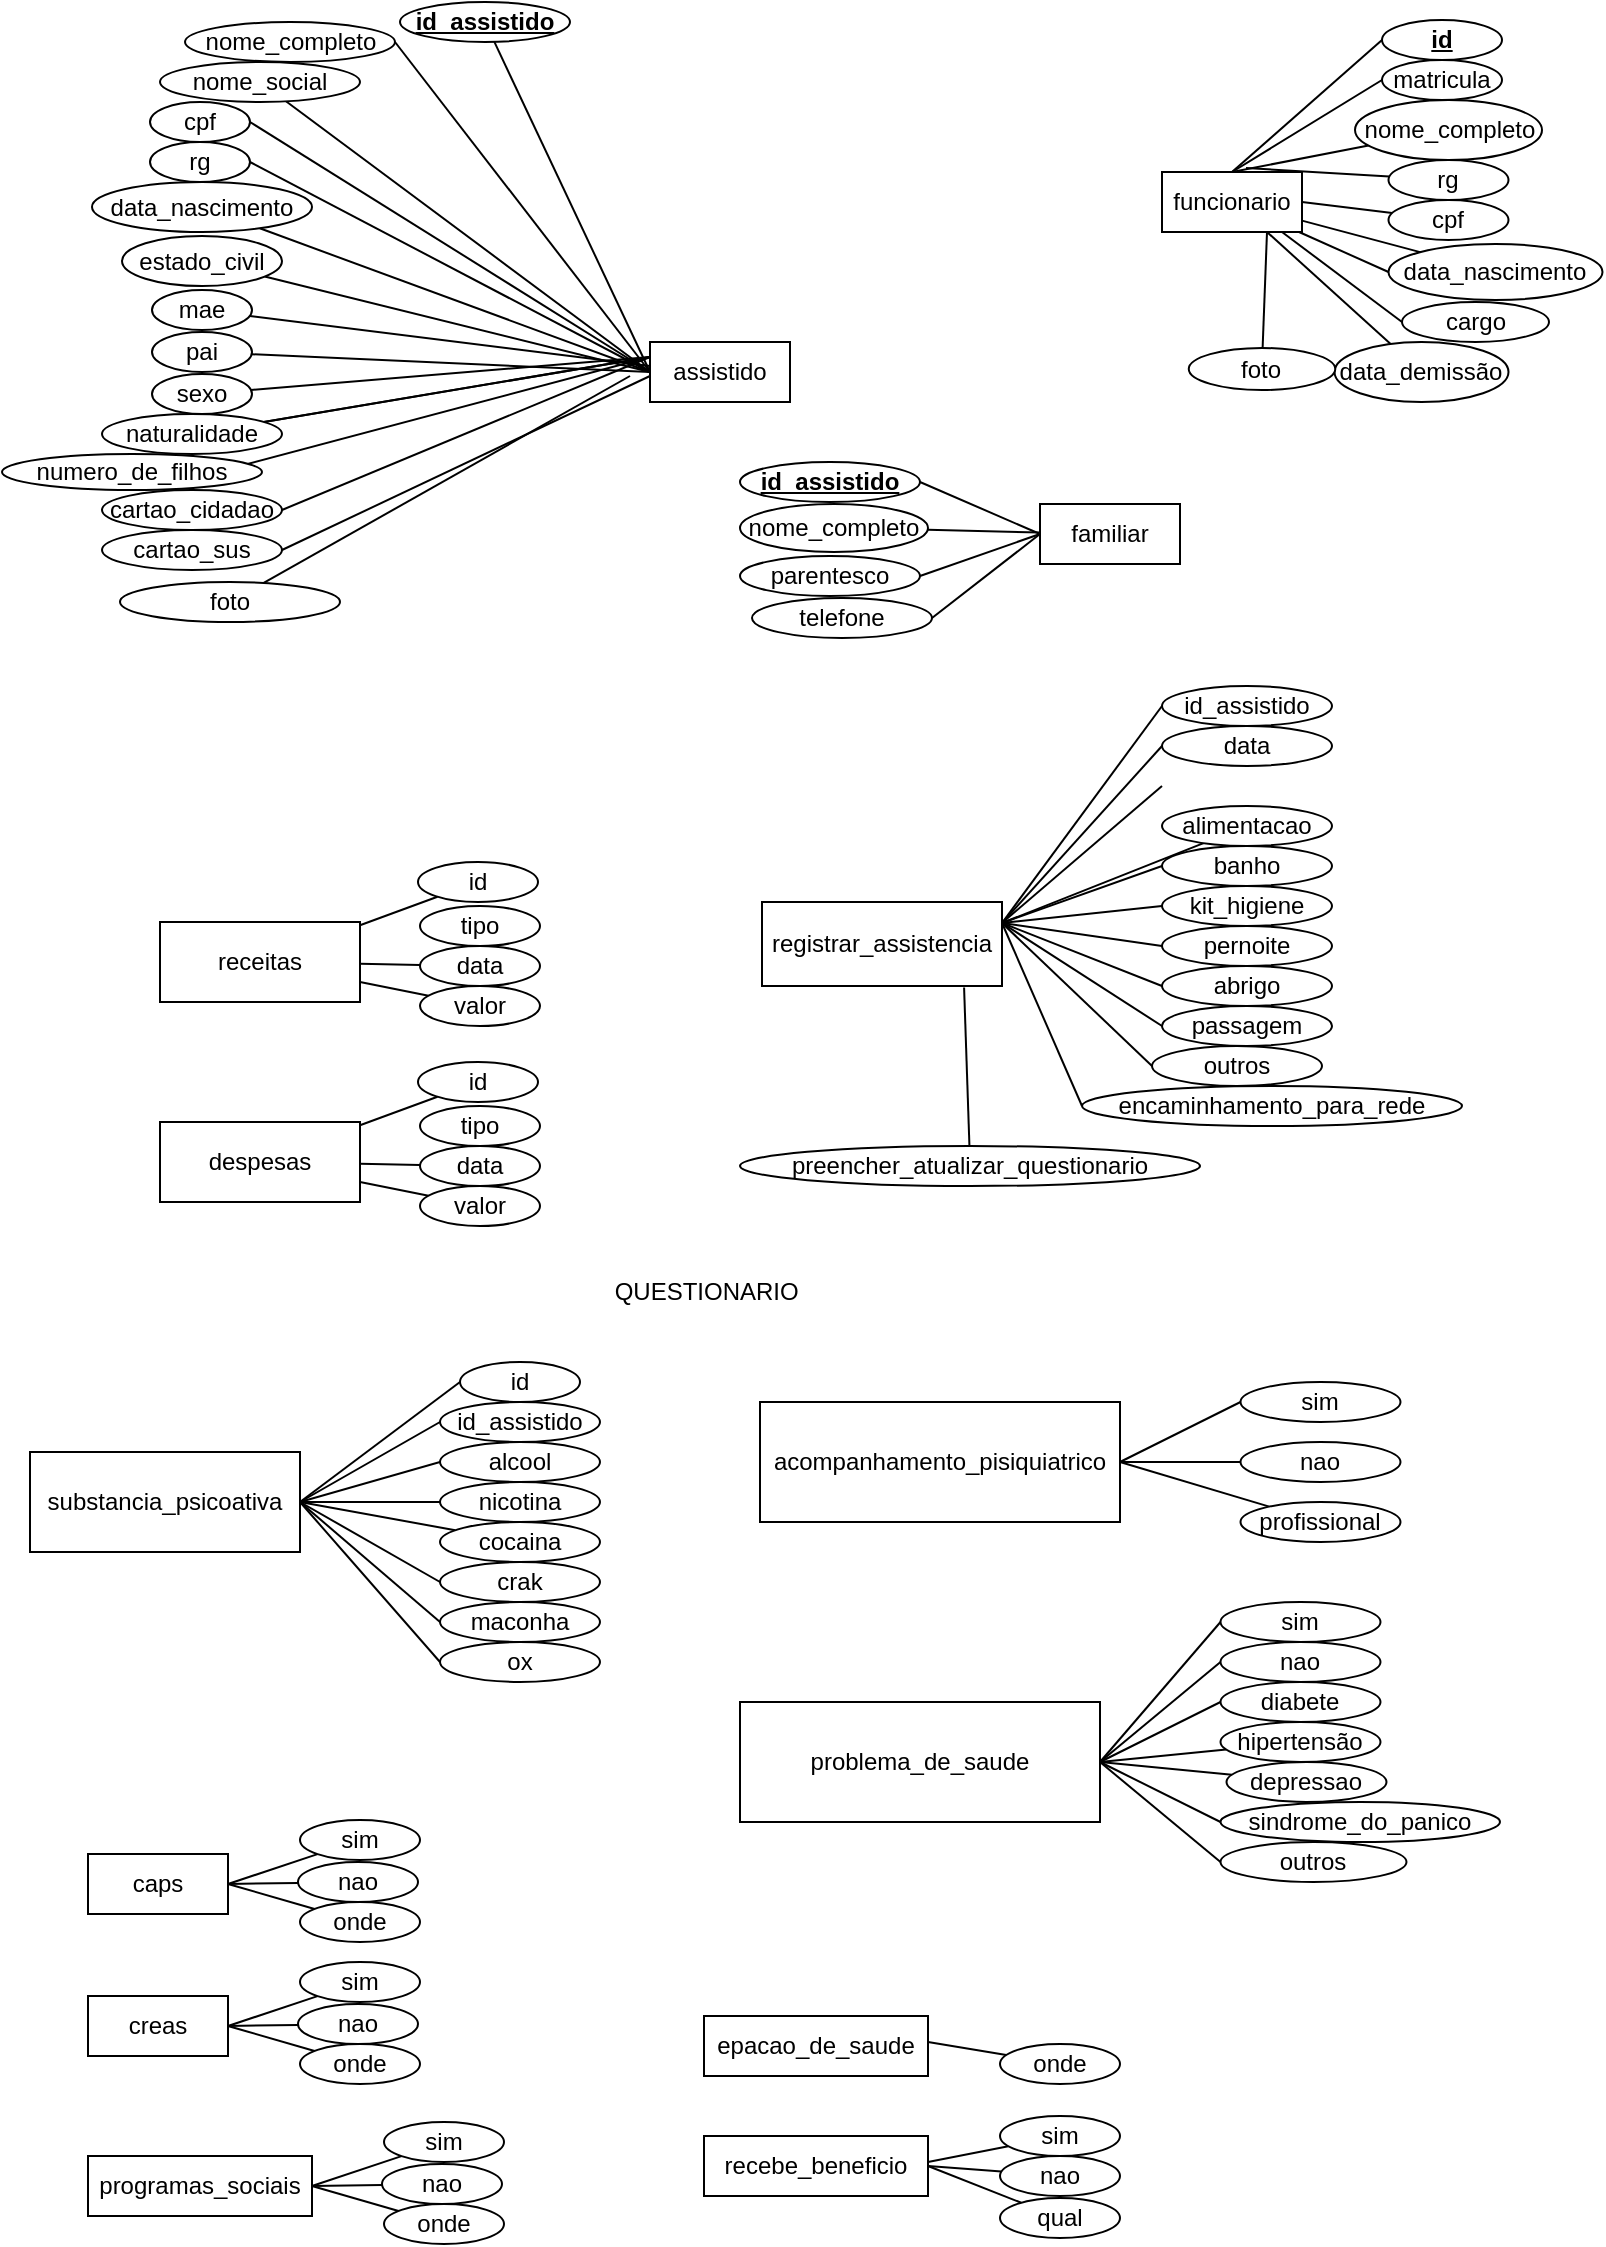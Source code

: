 <mxfile version="15.7.4" type="device"><diagram id="PzMjomWtDaJzQ-ar5rU7" name="Page-1"><mxGraphModel dx="2249" dy="3100" grid="1" gridSize="10" guides="1" tooltips="1" connect="1" arrows="1" fold="1" page="1" pageScale="1" pageWidth="827" pageHeight="1169" math="0" shadow="0"><root><mxCell id="0"/><mxCell id="1" parent="0"/><mxCell id="84hM8hgllhhHHn-Un_X9-1" value="assistido" style="rounded=0;whiteSpace=wrap;html=1;" vertex="1" parent="1"><mxGeometry x="315" y="-2160" width="70" height="30" as="geometry"/></mxCell><mxCell id="84hM8hgllhhHHn-Un_X9-26" style="rounded=0;orthogonalLoop=1;jettySize=auto;html=1;endArrow=none;endFill=0;entryX=0;entryY=0.5;entryDx=0;entryDy=0;" edge="1" parent="1" source="84hM8hgllhhHHn-Un_X9-2" target="84hM8hgllhhHHn-Un_X9-1"><mxGeometry relative="1" as="geometry"/></mxCell><mxCell id="84hM8hgllhhHHn-Un_X9-2" value="id_assistido" style="ellipse;whiteSpace=wrap;html=1;fontStyle=5" vertex="1" parent="1"><mxGeometry x="190" y="-2330" width="85" height="20" as="geometry"/></mxCell><mxCell id="84hM8hgllhhHHn-Un_X9-28" style="edgeStyle=none;rounded=0;orthogonalLoop=1;jettySize=auto;html=1;entryX=0;entryY=0.5;entryDx=0;entryDy=0;endArrow=none;endFill=0;exitX=1;exitY=0.5;exitDx=0;exitDy=0;" edge="1" parent="1" source="84hM8hgllhhHHn-Un_X9-3" target="84hM8hgllhhHHn-Un_X9-1"><mxGeometry relative="1" as="geometry"/></mxCell><mxCell id="84hM8hgllhhHHn-Un_X9-3" value="nome_completo" style="ellipse;whiteSpace=wrap;html=1;" vertex="1" parent="1"><mxGeometry x="82.5" y="-2320" width="105" height="20" as="geometry"/></mxCell><mxCell id="84hM8hgllhhHHn-Un_X9-27" style="edgeStyle=none;rounded=0;orthogonalLoop=1;jettySize=auto;html=1;entryX=0;entryY=0.5;entryDx=0;entryDy=0;endArrow=none;endFill=0;exitX=1;exitY=0.5;exitDx=0;exitDy=0;" edge="1" parent="1" source="84hM8hgllhhHHn-Un_X9-4" target="84hM8hgllhhHHn-Un_X9-1"><mxGeometry relative="1" as="geometry"/></mxCell><mxCell id="84hM8hgllhhHHn-Un_X9-4" value="rg" style="ellipse;whiteSpace=wrap;html=1;" vertex="1" parent="1"><mxGeometry x="65" y="-2260" width="50" height="20" as="geometry"/></mxCell><mxCell id="84hM8hgllhhHHn-Un_X9-34" style="edgeStyle=none;rounded=0;orthogonalLoop=1;jettySize=auto;html=1;entryX=0;entryY=0.25;entryDx=0;entryDy=0;endArrow=none;endFill=0;" edge="1" parent="1" source="84hM8hgllhhHHn-Un_X9-5" target="84hM8hgllhhHHn-Un_X9-1"><mxGeometry relative="1" as="geometry"/></mxCell><mxCell id="84hM8hgllhhHHn-Un_X9-5" value="sexo" style="ellipse;whiteSpace=wrap;html=1;" vertex="1" parent="1"><mxGeometry x="66" y="-2144" width="50" height="20" as="geometry"/></mxCell><mxCell id="84hM8hgllhhHHn-Un_X9-29" style="edgeStyle=none;rounded=0;orthogonalLoop=1;jettySize=auto;html=1;entryX=0;entryY=0.5;entryDx=0;entryDy=0;endArrow=none;endFill=0;" edge="1" parent="1" source="84hM8hgllhhHHn-Un_X9-6" target="84hM8hgllhhHHn-Un_X9-1"><mxGeometry relative="1" as="geometry"/></mxCell><mxCell id="84hM8hgllhhHHn-Un_X9-6" value="nome_social" style="ellipse;whiteSpace=wrap;html=1;" vertex="1" parent="1"><mxGeometry x="70" y="-2300" width="100" height="20" as="geometry"/></mxCell><mxCell id="84hM8hgllhhHHn-Un_X9-30" style="edgeStyle=none;rounded=0;orthogonalLoop=1;jettySize=auto;html=1;entryX=0;entryY=0.5;entryDx=0;entryDy=0;endArrow=none;endFill=0;" edge="1" parent="1" source="84hM8hgllhhHHn-Un_X9-7" target="84hM8hgllhhHHn-Un_X9-1"><mxGeometry relative="1" as="geometry"/></mxCell><mxCell id="84hM8hgllhhHHn-Un_X9-7" value="data_nascimento" style="ellipse;whiteSpace=wrap;html=1;" vertex="1" parent="1"><mxGeometry x="36" y="-2240" width="110" height="25" as="geometry"/></mxCell><mxCell id="84hM8hgllhhHHn-Un_X9-32" style="edgeStyle=none;rounded=0;orthogonalLoop=1;jettySize=auto;html=1;endArrow=none;endFill=0;" edge="1" parent="1" source="84hM8hgllhhHHn-Un_X9-8"><mxGeometry relative="1" as="geometry"><mxPoint x="315" y="-2148" as="targetPoint"/></mxGeometry></mxCell><mxCell id="84hM8hgllhhHHn-Un_X9-8" value="mae" style="ellipse;whiteSpace=wrap;html=1;" vertex="1" parent="1"><mxGeometry x="66" y="-2186" width="50" height="20" as="geometry"/></mxCell><mxCell id="84hM8hgllhhHHn-Un_X9-33" style="edgeStyle=none;rounded=0;orthogonalLoop=1;jettySize=auto;html=1;endArrow=none;endFill=0;entryX=0;entryY=0.5;entryDx=0;entryDy=0;" edge="1" parent="1" source="84hM8hgllhhHHn-Un_X9-9" target="84hM8hgllhhHHn-Un_X9-1"><mxGeometry relative="1" as="geometry"><mxPoint x="305" y="-2143" as="targetPoint"/></mxGeometry></mxCell><mxCell id="84hM8hgllhhHHn-Un_X9-9" value="pai" style="ellipse;whiteSpace=wrap;html=1;" vertex="1" parent="1"><mxGeometry x="66" y="-2165" width="50" height="20" as="geometry"/></mxCell><mxCell id="84hM8hgllhhHHn-Un_X9-31" style="edgeStyle=none;rounded=0;orthogonalLoop=1;jettySize=auto;html=1;entryX=0;entryY=0.5;entryDx=0;entryDy=0;endArrow=none;endFill=0;" edge="1" parent="1" source="84hM8hgllhhHHn-Un_X9-10" target="84hM8hgllhhHHn-Un_X9-1"><mxGeometry relative="1" as="geometry"/></mxCell><mxCell id="84hM8hgllhhHHn-Un_X9-10" value="estado_civil" style="ellipse;whiteSpace=wrap;html=1;" vertex="1" parent="1"><mxGeometry x="51" y="-2213" width="80" height="25" as="geometry"/></mxCell><mxCell id="84hM8hgllhhHHn-Un_X9-35" style="edgeStyle=none;rounded=0;orthogonalLoop=1;jettySize=auto;html=1;entryX=0;entryY=0.25;entryDx=0;entryDy=0;endArrow=none;endFill=0;" edge="1" parent="1" source="84hM8hgllhhHHn-Un_X9-15" target="84hM8hgllhhHHn-Un_X9-1"><mxGeometry relative="1" as="geometry"/></mxCell><mxCell id="84hM8hgllhhHHn-Un_X9-36" style="edgeStyle=none;rounded=0;orthogonalLoop=1;jettySize=auto;html=1;entryX=0;entryY=0.25;entryDx=0;entryDy=0;endArrow=none;endFill=0;" edge="1" parent="1" source="84hM8hgllhhHHn-Un_X9-15" target="84hM8hgllhhHHn-Un_X9-1"><mxGeometry relative="1" as="geometry"/></mxCell><mxCell id="84hM8hgllhhHHn-Un_X9-15" value="naturalidade" style="ellipse;whiteSpace=wrap;html=1;" vertex="1" parent="1"><mxGeometry x="41" y="-2124" width="90" height="20" as="geometry"/></mxCell><mxCell id="84hM8hgllhhHHn-Un_X9-37" style="edgeStyle=none;rounded=0;orthogonalLoop=1;jettySize=auto;html=1;entryX=0;entryY=0.25;entryDx=0;entryDy=0;endArrow=none;endFill=0;exitX=0.915;exitY=0.333;exitDx=0;exitDy=0;exitPerimeter=0;" edge="1" parent="1" source="84hM8hgllhhHHn-Un_X9-16" target="84hM8hgllhhHHn-Un_X9-1"><mxGeometry relative="1" as="geometry"/></mxCell><mxCell id="84hM8hgllhhHHn-Un_X9-16" value="numero_de_filhos" style="ellipse;whiteSpace=wrap;html=1;" vertex="1" parent="1"><mxGeometry x="-9" y="-2104" width="130" height="18" as="geometry"/></mxCell><mxCell id="84hM8hgllhhHHn-Un_X9-38" style="edgeStyle=none;rounded=0;orthogonalLoop=1;jettySize=auto;html=1;entryX=0;entryY=0.25;entryDx=0;entryDy=0;endArrow=none;endFill=0;exitX=1;exitY=0.5;exitDx=0;exitDy=0;" edge="1" parent="1" source="84hM8hgllhhHHn-Un_X9-17" target="84hM8hgllhhHHn-Un_X9-1"><mxGeometry relative="1" as="geometry"/></mxCell><mxCell id="84hM8hgllhhHHn-Un_X9-17" value="cartao_cidadao" style="ellipse;whiteSpace=wrap;html=1;" vertex="1" parent="1"><mxGeometry x="41" y="-2086" width="90" height="20" as="geometry"/></mxCell><mxCell id="84hM8hgllhhHHn-Un_X9-40" style="edgeStyle=none;rounded=0;orthogonalLoop=1;jettySize=auto;html=1;endArrow=none;endFill=0;exitX=1;exitY=0.5;exitDx=0;exitDy=0;" edge="1" parent="1" source="84hM8hgllhhHHn-Un_X9-18"><mxGeometry relative="1" as="geometry"><mxPoint x="315" y="-2143" as="targetPoint"/></mxGeometry></mxCell><mxCell id="84hM8hgllhhHHn-Un_X9-18" value="cartao_sus" style="ellipse;whiteSpace=wrap;html=1;" vertex="1" parent="1"><mxGeometry x="41" y="-2066" width="90" height="20" as="geometry"/></mxCell><mxCell id="84hM8hgllhhHHn-Un_X9-45" value="funcionario" style="rounded=0;whiteSpace=wrap;html=1;" vertex="1" parent="1"><mxGeometry x="571" y="-2245" width="70" height="30" as="geometry"/></mxCell><mxCell id="84hM8hgllhhHHn-Un_X9-58" style="edgeStyle=none;rounded=0;orthogonalLoop=1;jettySize=auto;html=1;entryX=0.5;entryY=0;entryDx=0;entryDy=0;endArrow=none;endFill=0;exitX=0;exitY=0.5;exitDx=0;exitDy=0;" edge="1" parent="1" source="84hM8hgllhhHHn-Un_X9-46" target="84hM8hgllhhHHn-Un_X9-45"><mxGeometry relative="1" as="geometry"/></mxCell><mxCell id="84hM8hgllhhHHn-Un_X9-46" value="id" style="ellipse;whiteSpace=wrap;html=1;fontStyle=5" vertex="1" parent="1"><mxGeometry x="681" y="-2321" width="60" height="20" as="geometry"/></mxCell><mxCell id="84hM8hgllhhHHn-Un_X9-60" style="edgeStyle=none;rounded=0;orthogonalLoop=1;jettySize=auto;html=1;entryX=0.5;entryY=0;entryDx=0;entryDy=0;endArrow=none;endFill=0;exitX=0;exitY=0.5;exitDx=0;exitDy=0;" edge="1" parent="1" source="84hM8hgllhhHHn-Un_X9-47" target="84hM8hgllhhHHn-Un_X9-45"><mxGeometry relative="1" as="geometry"/></mxCell><mxCell id="84hM8hgllhhHHn-Un_X9-47" value="matricula" style="ellipse;whiteSpace=wrap;html=1;" vertex="1" parent="1"><mxGeometry x="681" y="-2301" width="60" height="20" as="geometry"/></mxCell><mxCell id="84hM8hgllhhHHn-Un_X9-62" style="edgeStyle=none;rounded=0;orthogonalLoop=1;jettySize=auto;html=1;entryX=0.6;entryY=-0.067;entryDx=0;entryDy=0;entryPerimeter=0;endArrow=none;endFill=0;" edge="1" parent="1" source="84hM8hgllhhHHn-Un_X9-48" target="84hM8hgllhhHHn-Un_X9-45"><mxGeometry relative="1" as="geometry"/></mxCell><mxCell id="84hM8hgllhhHHn-Un_X9-48" value="rg" style="ellipse;whiteSpace=wrap;html=1;" vertex="1" parent="1"><mxGeometry x="684.25" y="-2251" width="60" height="20" as="geometry"/></mxCell><mxCell id="84hM8hgllhhHHn-Un_X9-63" style="edgeStyle=none;rounded=0;orthogonalLoop=1;jettySize=auto;html=1;entryX=1;entryY=0.5;entryDx=0;entryDy=0;endArrow=none;endFill=0;" edge="1" parent="1" source="84hM8hgllhhHHn-Un_X9-49" target="84hM8hgllhhHHn-Un_X9-45"><mxGeometry relative="1" as="geometry"/></mxCell><mxCell id="84hM8hgllhhHHn-Un_X9-49" value="cpf" style="ellipse;whiteSpace=wrap;html=1;" vertex="1" parent="1"><mxGeometry x="684.25" y="-2231" width="60" height="20" as="geometry"/></mxCell><mxCell id="84hM8hgllhhHHn-Un_X9-67" style="edgeStyle=none;rounded=0;orthogonalLoop=1;jettySize=auto;html=1;entryX=0.75;entryY=1;entryDx=0;entryDy=0;endArrow=none;endFill=0;" edge="1" parent="1" source="84hM8hgllhhHHn-Un_X9-50" target="84hM8hgllhhHHn-Un_X9-45"><mxGeometry relative="1" as="geometry"/></mxCell><mxCell id="84hM8hgllhhHHn-Un_X9-50" value="data_demissão" style="ellipse;whiteSpace=wrap;html=1;" vertex="1" parent="1"><mxGeometry x="657.25" y="-2160" width="87" height="30" as="geometry"/></mxCell><mxCell id="84hM8hgllhhHHn-Un_X9-61" style="edgeStyle=none;rounded=0;orthogonalLoop=1;jettySize=auto;html=1;entryX=0.5;entryY=0;entryDx=0;entryDy=0;endArrow=none;endFill=0;" edge="1" parent="1" source="84hM8hgllhhHHn-Un_X9-53" target="84hM8hgllhhHHn-Un_X9-45"><mxGeometry relative="1" as="geometry"/></mxCell><mxCell id="84hM8hgllhhHHn-Un_X9-53" value="nome_completo" style="ellipse;whiteSpace=wrap;html=1;" vertex="1" parent="1"><mxGeometry x="667.5" y="-2281" width="93.5" height="30" as="geometry"/></mxCell><mxCell id="84hM8hgllhhHHn-Un_X9-65" style="edgeStyle=none;rounded=0;orthogonalLoop=1;jettySize=auto;html=1;entryX=0.857;entryY=1;entryDx=0;entryDy=0;entryPerimeter=0;endArrow=none;endFill=0;exitX=0;exitY=0.5;exitDx=0;exitDy=0;" edge="1" parent="1" source="84hM8hgllhhHHn-Un_X9-54" target="84hM8hgllhhHHn-Un_X9-45"><mxGeometry relative="1" as="geometry"/></mxCell><mxCell id="84hM8hgllhhHHn-Un_X9-54" value="cargo" style="ellipse;whiteSpace=wrap;html=1;" vertex="1" parent="1"><mxGeometry x="691" y="-2180" width="73.5" height="20" as="geometry"/></mxCell><mxCell id="84hM8hgllhhHHn-Un_X9-64" style="edgeStyle=none;rounded=0;orthogonalLoop=1;jettySize=auto;html=1;endArrow=none;endFill=0;exitX=0;exitY=0.5;exitDx=0;exitDy=0;" edge="1" parent="1" source="84hM8hgllhhHHn-Un_X9-57" target="84hM8hgllhhHHn-Un_X9-45"><mxGeometry relative="1" as="geometry"/></mxCell><mxCell id="84hM8hgllhhHHn-Un_X9-66" value="" style="edgeStyle=none;rounded=0;orthogonalLoop=1;jettySize=auto;html=1;endArrow=none;endFill=0;" edge="1" parent="1" source="84hM8hgllhhHHn-Un_X9-57" target="84hM8hgllhhHHn-Un_X9-45"><mxGeometry relative="1" as="geometry"/></mxCell><mxCell id="84hM8hgllhhHHn-Un_X9-57" value="data_nascimento" style="ellipse;whiteSpace=wrap;html=1;" vertex="1" parent="1"><mxGeometry x="684.25" y="-2209" width="107" height="28" as="geometry"/></mxCell><mxCell id="84hM8hgllhhHHn-Un_X9-70" style="edgeStyle=none;rounded=0;orthogonalLoop=1;jettySize=auto;html=1;endArrow=none;endFill=0;" edge="1" parent="1" source="84hM8hgllhhHHn-Un_X9-68"><mxGeometry relative="1" as="geometry"><mxPoint x="305" y="-2143" as="targetPoint"/></mxGeometry></mxCell><mxCell id="84hM8hgllhhHHn-Un_X9-68" value="foto" style="ellipse;whiteSpace=wrap;html=1;" vertex="1" parent="1"><mxGeometry x="50" y="-2040" width="110" height="20" as="geometry"/></mxCell><mxCell id="84hM8hgllhhHHn-Un_X9-72" value="receitas" style="rounded=0;whiteSpace=wrap;html=1;" vertex="1" parent="1"><mxGeometry x="70" y="-1870" width="100" height="40" as="geometry"/></mxCell><mxCell id="84hM8hgllhhHHn-Un_X9-77" style="edgeStyle=none;rounded=0;orthogonalLoop=1;jettySize=auto;html=1;endArrow=none;endFill=0;" edge="1" parent="1" source="84hM8hgllhhHHn-Un_X9-73" target="84hM8hgllhhHHn-Un_X9-72"><mxGeometry relative="1" as="geometry"/></mxCell><mxCell id="84hM8hgllhhHHn-Un_X9-73" value="id" style="ellipse;whiteSpace=wrap;html=1;" vertex="1" parent="1"><mxGeometry x="199" y="-1900" width="60" height="20" as="geometry"/></mxCell><mxCell id="84hM8hgllhhHHn-Un_X9-74" value="tipo" style="ellipse;whiteSpace=wrap;html=1;" vertex="1" parent="1"><mxGeometry x="200" y="-1878" width="60" height="20" as="geometry"/></mxCell><mxCell id="84hM8hgllhhHHn-Un_X9-79" style="edgeStyle=none;rounded=0;orthogonalLoop=1;jettySize=auto;html=1;entryX=1;entryY=0.75;entryDx=0;entryDy=0;endArrow=none;endFill=0;" edge="1" parent="1" source="84hM8hgllhhHHn-Un_X9-75" target="84hM8hgllhhHHn-Un_X9-72"><mxGeometry relative="1" as="geometry"/></mxCell><mxCell id="84hM8hgllhhHHn-Un_X9-75" value="valor" style="ellipse;whiteSpace=wrap;html=1;" vertex="1" parent="1"><mxGeometry x="200" y="-1838" width="60" height="20" as="geometry"/></mxCell><mxCell id="84hM8hgllhhHHn-Un_X9-78" style="edgeStyle=none;rounded=0;orthogonalLoop=1;jettySize=auto;html=1;endArrow=none;endFill=0;" edge="1" parent="1" source="84hM8hgllhhHHn-Un_X9-76" target="84hM8hgllhhHHn-Un_X9-72"><mxGeometry relative="1" as="geometry"/></mxCell><mxCell id="84hM8hgllhhHHn-Un_X9-76" value="data" style="ellipse;whiteSpace=wrap;html=1;" vertex="1" parent="1"><mxGeometry x="200" y="-1858" width="60" height="20" as="geometry"/></mxCell><mxCell id="84hM8hgllhhHHn-Un_X9-80" value="despesas" style="rounded=0;whiteSpace=wrap;html=1;" vertex="1" parent="1"><mxGeometry x="70" y="-1770" width="100" height="40" as="geometry"/></mxCell><mxCell id="84hM8hgllhhHHn-Un_X9-81" style="edgeStyle=none;rounded=0;orthogonalLoop=1;jettySize=auto;html=1;endArrow=none;endFill=0;" edge="1" source="84hM8hgllhhHHn-Un_X9-82" target="84hM8hgllhhHHn-Un_X9-80" parent="1"><mxGeometry relative="1" as="geometry"/></mxCell><mxCell id="84hM8hgllhhHHn-Un_X9-82" value="id" style="ellipse;whiteSpace=wrap;html=1;" vertex="1" parent="1"><mxGeometry x="199" y="-1800" width="60" height="20" as="geometry"/></mxCell><mxCell id="84hM8hgllhhHHn-Un_X9-83" value="tipo" style="ellipse;whiteSpace=wrap;html=1;" vertex="1" parent="1"><mxGeometry x="200" y="-1778" width="60" height="20" as="geometry"/></mxCell><mxCell id="84hM8hgllhhHHn-Un_X9-84" style="edgeStyle=none;rounded=0;orthogonalLoop=1;jettySize=auto;html=1;entryX=1;entryY=0.75;entryDx=0;entryDy=0;endArrow=none;endFill=0;" edge="1" source="84hM8hgllhhHHn-Un_X9-85" target="84hM8hgllhhHHn-Un_X9-80" parent="1"><mxGeometry relative="1" as="geometry"/></mxCell><mxCell id="84hM8hgllhhHHn-Un_X9-85" value="valor" style="ellipse;whiteSpace=wrap;html=1;" vertex="1" parent="1"><mxGeometry x="200" y="-1738" width="60" height="20" as="geometry"/></mxCell><mxCell id="84hM8hgllhhHHn-Un_X9-86" style="edgeStyle=none;rounded=0;orthogonalLoop=1;jettySize=auto;html=1;endArrow=none;endFill=0;" edge="1" source="84hM8hgllhhHHn-Un_X9-87" target="84hM8hgllhhHHn-Un_X9-80" parent="1"><mxGeometry relative="1" as="geometry"/></mxCell><mxCell id="84hM8hgllhhHHn-Un_X9-87" value="data" style="ellipse;whiteSpace=wrap;html=1;" vertex="1" parent="1"><mxGeometry x="200" y="-1758" width="60" height="20" as="geometry"/></mxCell><mxCell id="84hM8hgllhhHHn-Un_X9-88" value="registrar_assistencia" style="rounded=0;whiteSpace=wrap;html=1;" vertex="1" parent="1"><mxGeometry x="371" y="-1880" width="120" height="42" as="geometry"/></mxCell><mxCell id="84hM8hgllhhHHn-Un_X9-89" value="id_assistido" style="ellipse;whiteSpace=wrap;html=1;" vertex="1" parent="1"><mxGeometry x="571" y="-1988" width="85" height="20" as="geometry"/></mxCell><mxCell id="84hM8hgllhhHHn-Un_X9-107" style="edgeStyle=none;rounded=0;orthogonalLoop=1;jettySize=auto;html=1;entryX=1;entryY=0.25;entryDx=0;entryDy=0;endArrow=none;endFill=0;exitX=0;exitY=0.5;exitDx=0;exitDy=0;" edge="1" parent="1" target="84hM8hgllhhHHn-Un_X9-88"><mxGeometry relative="1" as="geometry"><mxPoint x="571" y="-1938" as="sourcePoint"/></mxGeometry></mxCell><mxCell id="84hM8hgllhhHHn-Un_X9-105" style="edgeStyle=none;rounded=0;orthogonalLoop=1;jettySize=auto;html=1;entryX=1;entryY=0.25;entryDx=0;entryDy=0;endArrow=none;endFill=0;exitX=0;exitY=0.5;exitDx=0;exitDy=0;" edge="1" parent="1" source="84hM8hgllhhHHn-Un_X9-89" target="84hM8hgllhhHHn-Un_X9-88"><mxGeometry relative="1" as="geometry"/></mxCell><mxCell id="84hM8hgllhhHHn-Un_X9-106" style="edgeStyle=none;rounded=0;orthogonalLoop=1;jettySize=auto;html=1;endArrow=none;endFill=0;entryX=1;entryY=0.25;entryDx=0;entryDy=0;exitX=0;exitY=0.5;exitDx=0;exitDy=0;" edge="1" parent="1" source="84hM8hgllhhHHn-Un_X9-91" target="84hM8hgllhhHHn-Un_X9-88"><mxGeometry relative="1" as="geometry"/></mxCell><mxCell id="84hM8hgllhhHHn-Un_X9-91" value="data" style="ellipse;whiteSpace=wrap;html=1;" vertex="1" parent="1"><mxGeometry x="571" y="-1968" width="85" height="20" as="geometry"/></mxCell><mxCell id="84hM8hgllhhHHn-Un_X9-108" style="edgeStyle=none;rounded=0;orthogonalLoop=1;jettySize=auto;html=1;endArrow=none;endFill=0;entryX=1;entryY=0.25;entryDx=0;entryDy=0;" edge="1" parent="1" source="84hM8hgllhhHHn-Un_X9-93" target="84hM8hgllhhHHn-Un_X9-88"><mxGeometry relative="1" as="geometry"><mxPoint x="531" y="-1908" as="targetPoint"/></mxGeometry></mxCell><mxCell id="84hM8hgllhhHHn-Un_X9-93" value="alimentacao" style="ellipse;whiteSpace=wrap;html=1;" vertex="1" parent="1"><mxGeometry x="571" y="-1928" width="85" height="20" as="geometry"/></mxCell><mxCell id="84hM8hgllhhHHn-Un_X9-109" style="edgeStyle=none;rounded=0;orthogonalLoop=1;jettySize=auto;html=1;endArrow=none;endFill=0;exitX=0;exitY=0.5;exitDx=0;exitDy=0;entryX=1;entryY=0.25;entryDx=0;entryDy=0;" edge="1" parent="1" source="84hM8hgllhhHHn-Un_X9-94" target="84hM8hgllhhHHn-Un_X9-88"><mxGeometry relative="1" as="geometry"><mxPoint x="521" y="-1918" as="targetPoint"/></mxGeometry></mxCell><mxCell id="84hM8hgllhhHHn-Un_X9-94" value="banho" style="ellipse;whiteSpace=wrap;html=1;" vertex="1" parent="1"><mxGeometry x="571" y="-1908" width="85" height="20" as="geometry"/></mxCell><mxCell id="84hM8hgllhhHHn-Un_X9-110" style="edgeStyle=none;rounded=0;orthogonalLoop=1;jettySize=auto;html=1;entryX=1;entryY=0.25;entryDx=0;entryDy=0;endArrow=none;endFill=0;exitX=0;exitY=0.5;exitDx=0;exitDy=0;" edge="1" parent="1" source="84hM8hgllhhHHn-Un_X9-95" target="84hM8hgllhhHHn-Un_X9-88"><mxGeometry relative="1" as="geometry"/></mxCell><mxCell id="84hM8hgllhhHHn-Un_X9-95" value="kit_higiene" style="ellipse;whiteSpace=wrap;html=1;" vertex="1" parent="1"><mxGeometry x="571" y="-1888" width="85" height="20" as="geometry"/></mxCell><mxCell id="84hM8hgllhhHHn-Un_X9-111" style="edgeStyle=none;rounded=0;orthogonalLoop=1;jettySize=auto;html=1;entryX=1;entryY=0.25;entryDx=0;entryDy=0;endArrow=none;endFill=0;exitX=0;exitY=0.5;exitDx=0;exitDy=0;" edge="1" parent="1" source="84hM8hgllhhHHn-Un_X9-96" target="84hM8hgllhhHHn-Un_X9-88"><mxGeometry relative="1" as="geometry"/></mxCell><mxCell id="84hM8hgllhhHHn-Un_X9-96" value="pernoite" style="ellipse;whiteSpace=wrap;html=1;" vertex="1" parent="1"><mxGeometry x="571" y="-1868" width="85" height="20" as="geometry"/></mxCell><mxCell id="84hM8hgllhhHHn-Un_X9-112" style="edgeStyle=none;rounded=0;orthogonalLoop=1;jettySize=auto;html=1;entryX=1;entryY=0.25;entryDx=0;entryDy=0;endArrow=none;endFill=0;exitX=0;exitY=0.5;exitDx=0;exitDy=0;" edge="1" parent="1" source="84hM8hgllhhHHn-Un_X9-97" target="84hM8hgllhhHHn-Un_X9-88"><mxGeometry relative="1" as="geometry"/></mxCell><mxCell id="84hM8hgllhhHHn-Un_X9-97" value="abrigo" style="ellipse;whiteSpace=wrap;html=1;" vertex="1" parent="1"><mxGeometry x="571" y="-1848" width="85" height="20" as="geometry"/></mxCell><mxCell id="84hM8hgllhhHHn-Un_X9-98" value="passagem" style="ellipse;whiteSpace=wrap;html=1;" vertex="1" parent="1"><mxGeometry x="571" y="-1828" width="85" height="20" as="geometry"/></mxCell><mxCell id="84hM8hgllhhHHn-Un_X9-115" style="edgeStyle=none;rounded=0;orthogonalLoop=1;jettySize=auto;html=1;entryX=1;entryY=0.25;entryDx=0;entryDy=0;endArrow=none;endFill=0;exitX=0;exitY=0.5;exitDx=0;exitDy=0;" edge="1" parent="1" source="84hM8hgllhhHHn-Un_X9-99" target="84hM8hgllhhHHn-Un_X9-88"><mxGeometry relative="1" as="geometry"/></mxCell><mxCell id="84hM8hgllhhHHn-Un_X9-99" value="encaminhamento_para_rede" style="ellipse;whiteSpace=wrap;html=1;" vertex="1" parent="1"><mxGeometry x="531" y="-1788" width="190" height="20" as="geometry"/></mxCell><mxCell id="84hM8hgllhhHHn-Un_X9-113" style="edgeStyle=none;rounded=0;orthogonalLoop=1;jettySize=auto;html=1;entryX=1;entryY=0.25;entryDx=0;entryDy=0;endArrow=none;endFill=0;exitX=0;exitY=0.5;exitDx=0;exitDy=0;" edge="1" parent="1" source="84hM8hgllhhHHn-Un_X9-98" target="84hM8hgllhhHHn-Un_X9-88"><mxGeometry relative="1" as="geometry"/></mxCell><mxCell id="84hM8hgllhhHHn-Un_X9-114" style="edgeStyle=none;rounded=0;orthogonalLoop=1;jettySize=auto;html=1;entryX=1;entryY=0.25;entryDx=0;entryDy=0;endArrow=none;endFill=0;exitX=0;exitY=0.5;exitDx=0;exitDy=0;" edge="1" parent="1" source="84hM8hgllhhHHn-Un_X9-100" target="84hM8hgllhhHHn-Un_X9-88"><mxGeometry relative="1" as="geometry"/></mxCell><mxCell id="84hM8hgllhhHHn-Un_X9-100" value="outros" style="ellipse;whiteSpace=wrap;html=1;" vertex="1" parent="1"><mxGeometry x="566" y="-1808" width="85" height="20" as="geometry"/></mxCell><mxCell id="84hM8hgllhhHHn-Un_X9-117" style="edgeStyle=none;rounded=0;orthogonalLoop=1;jettySize=auto;html=1;entryX=0.842;entryY=1.017;entryDx=0;entryDy=0;entryPerimeter=0;endArrow=none;endFill=0;" edge="1" parent="1" source="84hM8hgllhhHHn-Un_X9-116" target="84hM8hgllhhHHn-Un_X9-88"><mxGeometry relative="1" as="geometry"/></mxCell><mxCell id="84hM8hgllhhHHn-Un_X9-116" value="preencher_atualizar_questionario" style="ellipse;whiteSpace=wrap;html=1;" vertex="1" parent="1"><mxGeometry x="360" y="-1758" width="230" height="20" as="geometry"/></mxCell><mxCell id="84hM8hgllhhHHn-Un_X9-118" value="&lt;span style=&quot;white-space: pre&quot;&gt;&#9;&lt;/span&gt;QUESTIONARIO" style="text;html=1;strokeColor=none;fillColor=none;align=center;verticalAlign=middle;whiteSpace=wrap;rounded=0;" vertex="1" parent="1"><mxGeometry x="300" y="-1700" width="60" height="30" as="geometry"/></mxCell><mxCell id="84hM8hgllhhHHn-Un_X9-119" value="substancia_psicoativa" style="rounded=0;whiteSpace=wrap;html=1;" vertex="1" parent="1"><mxGeometry x="5" y="-1605" width="135" height="50" as="geometry"/></mxCell><mxCell id="84hM8hgllhhHHn-Un_X9-133" style="edgeStyle=none;rounded=0;orthogonalLoop=1;jettySize=auto;html=1;entryX=1;entryY=0.5;entryDx=0;entryDy=0;endArrow=none;endFill=0;exitX=0;exitY=0.5;exitDx=0;exitDy=0;" edge="1" parent="1" source="84hM8hgllhhHHn-Un_X9-120" target="84hM8hgllhhHHn-Un_X9-119"><mxGeometry relative="1" as="geometry"/></mxCell><mxCell id="84hM8hgllhhHHn-Un_X9-120" value="id" style="ellipse;whiteSpace=wrap;html=1;" vertex="1" parent="1"><mxGeometry x="220" y="-1650" width="60" height="20" as="geometry"/></mxCell><mxCell id="84hM8hgllhhHHn-Un_X9-134" style="edgeStyle=none;rounded=0;orthogonalLoop=1;jettySize=auto;html=1;entryX=1;entryY=0.5;entryDx=0;entryDy=0;endArrow=none;endFill=0;exitX=0;exitY=0.5;exitDx=0;exitDy=0;" edge="1" parent="1" source="84hM8hgllhhHHn-Un_X9-122" target="84hM8hgllhhHHn-Un_X9-119"><mxGeometry relative="1" as="geometry"/></mxCell><mxCell id="84hM8hgllhhHHn-Un_X9-122" value="id_assistido" style="ellipse;whiteSpace=wrap;html=1;" vertex="1" parent="1"><mxGeometry x="210" y="-1630" width="80" height="20" as="geometry"/></mxCell><mxCell id="84hM8hgllhhHHn-Un_X9-135" style="edgeStyle=none;rounded=0;orthogonalLoop=1;jettySize=auto;html=1;entryX=1;entryY=0.5;entryDx=0;entryDy=0;endArrow=none;endFill=0;exitX=0;exitY=0.5;exitDx=0;exitDy=0;" edge="1" parent="1" source="84hM8hgllhhHHn-Un_X9-123" target="84hM8hgllhhHHn-Un_X9-119"><mxGeometry relative="1" as="geometry"/></mxCell><mxCell id="84hM8hgllhhHHn-Un_X9-123" value="alcool" style="ellipse;whiteSpace=wrap;html=1;" vertex="1" parent="1"><mxGeometry x="210" y="-1610" width="80" height="20" as="geometry"/></mxCell><mxCell id="84hM8hgllhhHHn-Un_X9-136" style="edgeStyle=none;rounded=0;orthogonalLoop=1;jettySize=auto;html=1;entryX=1;entryY=0.5;entryDx=0;entryDy=0;endArrow=none;endFill=0;" edge="1" parent="1" source="84hM8hgllhhHHn-Un_X9-124" target="84hM8hgllhhHHn-Un_X9-119"><mxGeometry relative="1" as="geometry"/></mxCell><mxCell id="84hM8hgllhhHHn-Un_X9-124" value="nicotina" style="ellipse;whiteSpace=wrap;html=1;" vertex="1" parent="1"><mxGeometry x="210" y="-1590" width="80" height="20" as="geometry"/></mxCell><mxCell id="84hM8hgllhhHHn-Un_X9-137" style="edgeStyle=none;rounded=0;orthogonalLoop=1;jettySize=auto;html=1;entryX=1;entryY=0.5;entryDx=0;entryDy=0;endArrow=none;endFill=0;" edge="1" parent="1" source="84hM8hgllhhHHn-Un_X9-125" target="84hM8hgllhhHHn-Un_X9-119"><mxGeometry relative="1" as="geometry"/></mxCell><mxCell id="84hM8hgllhhHHn-Un_X9-125" value="cocaina" style="ellipse;whiteSpace=wrap;html=1;" vertex="1" parent="1"><mxGeometry x="210" y="-1570" width="80" height="20" as="geometry"/></mxCell><mxCell id="84hM8hgllhhHHn-Un_X9-138" style="edgeStyle=none;rounded=0;orthogonalLoop=1;jettySize=auto;html=1;entryX=1;entryY=0.5;entryDx=0;entryDy=0;endArrow=none;endFill=0;exitX=0;exitY=0.5;exitDx=0;exitDy=0;" edge="1" parent="1" source="84hM8hgllhhHHn-Un_X9-126" target="84hM8hgllhhHHn-Un_X9-119"><mxGeometry relative="1" as="geometry"/></mxCell><mxCell id="84hM8hgllhhHHn-Un_X9-126" value="crak" style="ellipse;whiteSpace=wrap;html=1;" vertex="1" parent="1"><mxGeometry x="210" y="-1550" width="80" height="20" as="geometry"/></mxCell><mxCell id="84hM8hgllhhHHn-Un_X9-139" style="edgeStyle=none;rounded=0;orthogonalLoop=1;jettySize=auto;html=1;entryX=1;entryY=0.5;entryDx=0;entryDy=0;endArrow=none;endFill=0;exitX=0;exitY=0.5;exitDx=0;exitDy=0;" edge="1" parent="1" source="84hM8hgllhhHHn-Un_X9-127" target="84hM8hgllhhHHn-Un_X9-119"><mxGeometry relative="1" as="geometry"/></mxCell><mxCell id="84hM8hgllhhHHn-Un_X9-127" value="maconha" style="ellipse;whiteSpace=wrap;html=1;" vertex="1" parent="1"><mxGeometry x="210" y="-1530" width="80" height="20" as="geometry"/></mxCell><mxCell id="84hM8hgllhhHHn-Un_X9-140" style="edgeStyle=none;rounded=0;orthogonalLoop=1;jettySize=auto;html=1;endArrow=none;endFill=0;exitX=0;exitY=0.5;exitDx=0;exitDy=0;" edge="1" parent="1" source="84hM8hgllhhHHn-Un_X9-128"><mxGeometry relative="1" as="geometry"><mxPoint x="140" y="-1580" as="targetPoint"/></mxGeometry></mxCell><mxCell id="84hM8hgllhhHHn-Un_X9-128" value="ox" style="ellipse;whiteSpace=wrap;html=1;" vertex="1" parent="1"><mxGeometry x="210" y="-1510" width="80" height="20" as="geometry"/></mxCell><mxCell id="84hM8hgllhhHHn-Un_X9-141" value="acompanhamento_pisiquiatrico" style="rounded=0;whiteSpace=wrap;html=1;" vertex="1" parent="1"><mxGeometry x="370" y="-1630" width="180" height="60" as="geometry"/></mxCell><mxCell id="84hM8hgllhhHHn-Un_X9-147" style="edgeStyle=none;rounded=0;orthogonalLoop=1;jettySize=auto;html=1;endArrow=none;endFill=0;entryX=1;entryY=0.5;entryDx=0;entryDy=0;exitX=0;exitY=0.5;exitDx=0;exitDy=0;" edge="1" parent="1" source="84hM8hgllhhHHn-Un_X9-142" target="84hM8hgllhhHHn-Un_X9-141"><mxGeometry relative="1" as="geometry"/></mxCell><mxCell id="84hM8hgllhhHHn-Un_X9-142" value="sim" style="ellipse;whiteSpace=wrap;html=1;" vertex="1" parent="1"><mxGeometry x="610.25" y="-1640" width="80" height="20" as="geometry"/></mxCell><mxCell id="84hM8hgllhhHHn-Un_X9-148" style="edgeStyle=none;rounded=0;orthogonalLoop=1;jettySize=auto;html=1;entryX=1;entryY=0.5;entryDx=0;entryDy=0;endArrow=none;endFill=0;" edge="1" parent="1" source="84hM8hgllhhHHn-Un_X9-144" target="84hM8hgllhhHHn-Un_X9-141"><mxGeometry relative="1" as="geometry"/></mxCell><mxCell id="84hM8hgllhhHHn-Un_X9-144" value="nao" style="ellipse;whiteSpace=wrap;html=1;" vertex="1" parent="1"><mxGeometry x="610.25" y="-1610" width="80" height="20" as="geometry"/></mxCell><mxCell id="84hM8hgllhhHHn-Un_X9-149" style="edgeStyle=none;rounded=0;orthogonalLoop=1;jettySize=auto;html=1;entryX=1;entryY=0.5;entryDx=0;entryDy=0;endArrow=none;endFill=0;" edge="1" parent="1" source="84hM8hgllhhHHn-Un_X9-145" target="84hM8hgllhhHHn-Un_X9-141"><mxGeometry relative="1" as="geometry"/></mxCell><mxCell id="84hM8hgllhhHHn-Un_X9-145" value="profissional" style="ellipse;whiteSpace=wrap;html=1;" vertex="1" parent="1"><mxGeometry x="610.25" y="-1580" width="80" height="20" as="geometry"/></mxCell><mxCell id="84hM8hgllhhHHn-Un_X9-150" value="problema_de_saude" style="rounded=0;whiteSpace=wrap;html=1;" vertex="1" parent="1"><mxGeometry x="360" y="-1480" width="180" height="60" as="geometry"/></mxCell><mxCell id="84hM8hgllhhHHn-Un_X9-151" style="edgeStyle=none;rounded=0;orthogonalLoop=1;jettySize=auto;html=1;endArrow=none;endFill=0;entryX=1;entryY=0.5;entryDx=0;entryDy=0;exitX=0;exitY=0.5;exitDx=0;exitDy=0;" edge="1" source="84hM8hgllhhHHn-Un_X9-152" target="84hM8hgllhhHHn-Un_X9-150" parent="1"><mxGeometry relative="1" as="geometry"/></mxCell><mxCell id="84hM8hgllhhHHn-Un_X9-152" value="sim" style="ellipse;whiteSpace=wrap;html=1;" vertex="1" parent="1"><mxGeometry x="600.25" y="-1530" width="80" height="20" as="geometry"/></mxCell><mxCell id="84hM8hgllhhHHn-Un_X9-153" style="edgeStyle=none;rounded=0;orthogonalLoop=1;jettySize=auto;html=1;entryX=1;entryY=0.5;entryDx=0;entryDy=0;endArrow=none;endFill=0;exitX=0;exitY=0.5;exitDx=0;exitDy=0;" edge="1" source="84hM8hgllhhHHn-Un_X9-154" target="84hM8hgllhhHHn-Un_X9-150" parent="1"><mxGeometry relative="1" as="geometry"/></mxCell><mxCell id="84hM8hgllhhHHn-Un_X9-154" value="nao" style="ellipse;whiteSpace=wrap;html=1;" vertex="1" parent="1"><mxGeometry x="600.25" y="-1510" width="80" height="20" as="geometry"/></mxCell><mxCell id="84hM8hgllhhHHn-Un_X9-155" style="edgeStyle=none;rounded=0;orthogonalLoop=1;jettySize=auto;html=1;entryX=1;entryY=0.5;entryDx=0;entryDy=0;endArrow=none;endFill=0;exitX=0;exitY=0.5;exitDx=0;exitDy=0;" edge="1" source="84hM8hgllhhHHn-Un_X9-156" target="84hM8hgllhhHHn-Un_X9-150" parent="1"><mxGeometry relative="1" as="geometry"/></mxCell><mxCell id="84hM8hgllhhHHn-Un_X9-156" value="diabete" style="ellipse;whiteSpace=wrap;html=1;" vertex="1" parent="1"><mxGeometry x="600.25" y="-1490" width="80" height="20" as="geometry"/></mxCell><mxCell id="84hM8hgllhhHHn-Un_X9-161" style="edgeStyle=none;rounded=0;orthogonalLoop=1;jettySize=auto;html=1;entryX=1;entryY=0.5;entryDx=0;entryDy=0;endArrow=none;endFill=0;" edge="1" parent="1" source="84hM8hgllhhHHn-Un_X9-157" target="84hM8hgllhhHHn-Un_X9-150"><mxGeometry relative="1" as="geometry"/></mxCell><mxCell id="84hM8hgllhhHHn-Un_X9-157" value="hipertensão" style="ellipse;whiteSpace=wrap;html=1;" vertex="1" parent="1"><mxGeometry x="600.25" y="-1470" width="80" height="20" as="geometry"/></mxCell><mxCell id="84hM8hgllhhHHn-Un_X9-162" style="edgeStyle=none;rounded=0;orthogonalLoop=1;jettySize=auto;html=1;entryX=1;entryY=0.5;entryDx=0;entryDy=0;endArrow=none;endFill=0;" edge="1" parent="1" source="84hM8hgllhhHHn-Un_X9-158" target="84hM8hgllhhHHn-Un_X9-150"><mxGeometry relative="1" as="geometry"/></mxCell><mxCell id="84hM8hgllhhHHn-Un_X9-158" value="depressao" style="ellipse;whiteSpace=wrap;html=1;" vertex="1" parent="1"><mxGeometry x="603.25" y="-1450" width="80" height="20" as="geometry"/></mxCell><mxCell id="84hM8hgllhhHHn-Un_X9-163" style="edgeStyle=none;rounded=0;orthogonalLoop=1;jettySize=auto;html=1;entryX=1;entryY=0.5;entryDx=0;entryDy=0;endArrow=none;endFill=0;exitX=0;exitY=0.5;exitDx=0;exitDy=0;" edge="1" parent="1" source="84hM8hgllhhHHn-Un_X9-159" target="84hM8hgllhhHHn-Un_X9-150"><mxGeometry relative="1" as="geometry"/></mxCell><mxCell id="84hM8hgllhhHHn-Un_X9-159" value="sindrome_do_panico" style="ellipse;whiteSpace=wrap;html=1;" vertex="1" parent="1"><mxGeometry x="600.25" y="-1430" width="139.75" height="20" as="geometry"/></mxCell><mxCell id="84hM8hgllhhHHn-Un_X9-164" style="edgeStyle=none;rounded=0;orthogonalLoop=1;jettySize=auto;html=1;endArrow=none;endFill=0;exitX=0;exitY=0.5;exitDx=0;exitDy=0;" edge="1" parent="1" source="84hM8hgllhhHHn-Un_X9-160"><mxGeometry relative="1" as="geometry"><mxPoint x="540" y="-1450" as="targetPoint"/></mxGeometry></mxCell><mxCell id="84hM8hgllhhHHn-Un_X9-160" value="outros" style="ellipse;whiteSpace=wrap;html=1;" vertex="1" parent="1"><mxGeometry x="600.25" y="-1410" width="93" height="20" as="geometry"/></mxCell><mxCell id="84hM8hgllhhHHn-Un_X9-165" value="caps" style="rounded=0;whiteSpace=wrap;html=1;" vertex="1" parent="1"><mxGeometry x="34" y="-1404" width="70" height="30" as="geometry"/></mxCell><mxCell id="84hM8hgllhhHHn-Un_X9-173" style="edgeStyle=none;rounded=0;orthogonalLoop=1;jettySize=auto;html=1;entryX=1;entryY=0.5;entryDx=0;entryDy=0;endArrow=none;endFill=0;" edge="1" parent="1" source="84hM8hgllhhHHn-Un_X9-166" target="84hM8hgllhhHHn-Un_X9-165"><mxGeometry relative="1" as="geometry"/></mxCell><mxCell id="84hM8hgllhhHHn-Un_X9-166" value="sim" style="ellipse;whiteSpace=wrap;html=1;" vertex="1" parent="1"><mxGeometry x="140" y="-1421" width="60" height="20" as="geometry"/></mxCell><mxCell id="84hM8hgllhhHHn-Un_X9-171" style="edgeStyle=none;rounded=0;orthogonalLoop=1;jettySize=auto;html=1;entryX=1;entryY=0.5;entryDx=0;entryDy=0;endArrow=none;endFill=0;" edge="1" parent="1" source="84hM8hgllhhHHn-Un_X9-168" target="84hM8hgllhhHHn-Un_X9-165"><mxGeometry relative="1" as="geometry"/></mxCell><mxCell id="84hM8hgllhhHHn-Un_X9-168" value="nao" style="ellipse;whiteSpace=wrap;html=1;" vertex="1" parent="1"><mxGeometry x="139" y="-1400" width="60" height="20" as="geometry"/></mxCell><mxCell id="84hM8hgllhhHHn-Un_X9-172" style="edgeStyle=none;rounded=0;orthogonalLoop=1;jettySize=auto;html=1;entryX=1;entryY=0.5;entryDx=0;entryDy=0;endArrow=none;endFill=0;" edge="1" parent="1" source="84hM8hgllhhHHn-Un_X9-169" target="84hM8hgllhhHHn-Un_X9-165"><mxGeometry relative="1" as="geometry"/></mxCell><mxCell id="84hM8hgllhhHHn-Un_X9-169" value="onde" style="ellipse;whiteSpace=wrap;html=1;" vertex="1" parent="1"><mxGeometry x="140" y="-1380" width="60" height="20" as="geometry"/></mxCell><mxCell id="84hM8hgllhhHHn-Un_X9-174" value="creas" style="rounded=0;whiteSpace=wrap;html=1;" vertex="1" parent="1"><mxGeometry x="34" y="-1333" width="70" height="30" as="geometry"/></mxCell><mxCell id="84hM8hgllhhHHn-Un_X9-175" style="edgeStyle=none;rounded=0;orthogonalLoop=1;jettySize=auto;html=1;entryX=1;entryY=0.5;entryDx=0;entryDy=0;endArrow=none;endFill=0;" edge="1" source="84hM8hgllhhHHn-Un_X9-176" target="84hM8hgllhhHHn-Un_X9-174" parent="1"><mxGeometry relative="1" as="geometry"/></mxCell><mxCell id="84hM8hgllhhHHn-Un_X9-176" value="sim" style="ellipse;whiteSpace=wrap;html=1;" vertex="1" parent="1"><mxGeometry x="140" y="-1350" width="60" height="20" as="geometry"/></mxCell><mxCell id="84hM8hgllhhHHn-Un_X9-177" style="edgeStyle=none;rounded=0;orthogonalLoop=1;jettySize=auto;html=1;entryX=1;entryY=0.5;entryDx=0;entryDy=0;endArrow=none;endFill=0;" edge="1" source="84hM8hgllhhHHn-Un_X9-178" target="84hM8hgllhhHHn-Un_X9-174" parent="1"><mxGeometry relative="1" as="geometry"/></mxCell><mxCell id="84hM8hgllhhHHn-Un_X9-178" value="nao" style="ellipse;whiteSpace=wrap;html=1;" vertex="1" parent="1"><mxGeometry x="139" y="-1329" width="60" height="20" as="geometry"/></mxCell><mxCell id="84hM8hgllhhHHn-Un_X9-179" style="edgeStyle=none;rounded=0;orthogonalLoop=1;jettySize=auto;html=1;entryX=1;entryY=0.5;entryDx=0;entryDy=0;endArrow=none;endFill=0;" edge="1" source="84hM8hgllhhHHn-Un_X9-180" target="84hM8hgllhhHHn-Un_X9-174" parent="1"><mxGeometry relative="1" as="geometry"/></mxCell><mxCell id="84hM8hgllhhHHn-Un_X9-180" value="onde" style="ellipse;whiteSpace=wrap;html=1;" vertex="1" parent="1"><mxGeometry x="140" y="-1309" width="60" height="20" as="geometry"/></mxCell><mxCell id="84hM8hgllhhHHn-Un_X9-181" value="programas_sociais" style="rounded=0;whiteSpace=wrap;html=1;" vertex="1" parent="1"><mxGeometry x="34" y="-1253" width="112" height="30" as="geometry"/></mxCell><mxCell id="84hM8hgllhhHHn-Un_X9-182" style="edgeStyle=none;rounded=0;orthogonalLoop=1;jettySize=auto;html=1;entryX=1;entryY=0.5;entryDx=0;entryDy=0;endArrow=none;endFill=0;" edge="1" source="84hM8hgllhhHHn-Un_X9-183" target="84hM8hgllhhHHn-Un_X9-181" parent="1"><mxGeometry relative="1" as="geometry"/></mxCell><mxCell id="84hM8hgllhhHHn-Un_X9-183" value="sim" style="ellipse;whiteSpace=wrap;html=1;" vertex="1" parent="1"><mxGeometry x="182" y="-1270" width="60" height="20" as="geometry"/></mxCell><mxCell id="84hM8hgllhhHHn-Un_X9-184" style="edgeStyle=none;rounded=0;orthogonalLoop=1;jettySize=auto;html=1;entryX=1;entryY=0.5;entryDx=0;entryDy=0;endArrow=none;endFill=0;" edge="1" source="84hM8hgllhhHHn-Un_X9-185" target="84hM8hgllhhHHn-Un_X9-181" parent="1"><mxGeometry relative="1" as="geometry"/></mxCell><mxCell id="84hM8hgllhhHHn-Un_X9-185" value="nao" style="ellipse;whiteSpace=wrap;html=1;" vertex="1" parent="1"><mxGeometry x="181" y="-1249" width="60" height="20" as="geometry"/></mxCell><mxCell id="84hM8hgllhhHHn-Un_X9-186" style="edgeStyle=none;rounded=0;orthogonalLoop=1;jettySize=auto;html=1;entryX=1;entryY=0.5;entryDx=0;entryDy=0;endArrow=none;endFill=0;" edge="1" source="84hM8hgllhhHHn-Un_X9-187" target="84hM8hgllhhHHn-Un_X9-181" parent="1"><mxGeometry relative="1" as="geometry"/></mxCell><mxCell id="84hM8hgllhhHHn-Un_X9-187" value="onde" style="ellipse;whiteSpace=wrap;html=1;" vertex="1" parent="1"><mxGeometry x="182" y="-1229" width="60" height="20" as="geometry"/></mxCell><mxCell id="84hM8hgllhhHHn-Un_X9-188" value="epacao_de_saude" style="rounded=0;whiteSpace=wrap;html=1;" vertex="1" parent="1"><mxGeometry x="342" y="-1323" width="112" height="30" as="geometry"/></mxCell><mxCell id="84hM8hgllhhHHn-Un_X9-193" style="edgeStyle=none;rounded=0;orthogonalLoop=1;jettySize=auto;html=1;endArrow=none;endFill=0;" edge="1" source="84hM8hgllhhHHn-Un_X9-194" parent="1"><mxGeometry relative="1" as="geometry"><mxPoint x="454" y="-1310" as="targetPoint"/></mxGeometry></mxCell><mxCell id="84hM8hgllhhHHn-Un_X9-194" value="onde" style="ellipse;whiteSpace=wrap;html=1;" vertex="1" parent="1"><mxGeometry x="490" y="-1309" width="60" height="20" as="geometry"/></mxCell><mxCell id="84hM8hgllhhHHn-Un_X9-197" value="recebe_beneficio" style="rounded=0;whiteSpace=wrap;html=1;" vertex="1" parent="1"><mxGeometry x="342" y="-1263" width="112" height="30" as="geometry"/></mxCell><mxCell id="84hM8hgllhhHHn-Un_X9-198" style="edgeStyle=none;rounded=0;orthogonalLoop=1;jettySize=auto;html=1;endArrow=none;endFill=0;" edge="1" source="84hM8hgllhhHHn-Un_X9-199" parent="1"><mxGeometry relative="1" as="geometry"><mxPoint x="454" y="-1250" as="targetPoint"/></mxGeometry></mxCell><mxCell id="84hM8hgllhhHHn-Un_X9-199" value="sim" style="ellipse;whiteSpace=wrap;html=1;" vertex="1" parent="1"><mxGeometry x="490" y="-1273" width="60" height="20" as="geometry"/></mxCell><mxCell id="84hM8hgllhhHHn-Un_X9-202" style="edgeStyle=none;rounded=0;orthogonalLoop=1;jettySize=auto;html=1;entryX=1;entryY=0.5;entryDx=0;entryDy=0;endArrow=none;endFill=0;" edge="1" parent="1" source="84hM8hgllhhHHn-Un_X9-200" target="84hM8hgllhhHHn-Un_X9-197"><mxGeometry relative="1" as="geometry"/></mxCell><mxCell id="84hM8hgllhhHHn-Un_X9-200" value="nao" style="ellipse;whiteSpace=wrap;html=1;" vertex="1" parent="1"><mxGeometry x="490" y="-1253" width="60" height="20" as="geometry"/></mxCell><mxCell id="84hM8hgllhhHHn-Un_X9-203" style="edgeStyle=none;rounded=0;orthogonalLoop=1;jettySize=auto;html=1;entryX=1;entryY=0.5;entryDx=0;entryDy=0;endArrow=none;endFill=0;" edge="1" parent="1" source="84hM8hgllhhHHn-Un_X9-201" target="84hM8hgllhhHHn-Un_X9-197"><mxGeometry relative="1" as="geometry"/></mxCell><mxCell id="84hM8hgllhhHHn-Un_X9-201" value="qual" style="ellipse;whiteSpace=wrap;html=1;" vertex="1" parent="1"><mxGeometry x="490" y="-1232" width="60" height="20" as="geometry"/></mxCell><mxCell id="84hM8hgllhhHHn-Un_X9-205" style="edgeStyle=none;rounded=0;orthogonalLoop=1;jettySize=auto;html=1;entryX=0.75;entryY=1;entryDx=0;entryDy=0;endArrow=none;endFill=0;" edge="1" parent="1" source="84hM8hgllhhHHn-Un_X9-204" target="84hM8hgllhhHHn-Un_X9-45"><mxGeometry relative="1" as="geometry"/></mxCell><mxCell id="84hM8hgllhhHHn-Un_X9-204" value="foto" style="ellipse;whiteSpace=wrap;html=1;" vertex="1" parent="1"><mxGeometry x="584.38" y="-2157" width="73.25" height="21" as="geometry"/></mxCell><mxCell id="84hM8hgllhhHHn-Un_X9-208" style="edgeStyle=none;rounded=0;orthogonalLoop=1;jettySize=auto;html=1;endArrow=none;endFill=0;entryX=0;entryY=0.5;entryDx=0;entryDy=0;exitX=1;exitY=0.5;exitDx=0;exitDy=0;" edge="1" parent="1" source="84hM8hgllhhHHn-Un_X9-206" target="84hM8hgllhhHHn-Un_X9-1"><mxGeometry relative="1" as="geometry"><mxPoint x="320" y="-2170" as="targetPoint"/></mxGeometry></mxCell><mxCell id="84hM8hgllhhHHn-Un_X9-206" value="cpf" style="ellipse;whiteSpace=wrap;html=1;" vertex="1" parent="1"><mxGeometry x="65" y="-2280" width="50" height="20" as="geometry"/></mxCell><mxCell id="84hM8hgllhhHHn-Un_X9-209" value="familiar" style="rounded=0;whiteSpace=wrap;html=1;" vertex="1" parent="1"><mxGeometry x="510" y="-2079" width="70" height="30" as="geometry"/></mxCell><mxCell id="84hM8hgllhhHHn-Un_X9-215" style="edgeStyle=none;rounded=0;orthogonalLoop=1;jettySize=auto;html=1;entryX=0;entryY=0.5;entryDx=0;entryDy=0;endArrow=none;endFill=0;exitX=1;exitY=0.5;exitDx=0;exitDy=0;" edge="1" parent="1" source="84hM8hgllhhHHn-Un_X9-210" target="84hM8hgllhhHHn-Un_X9-209"><mxGeometry relative="1" as="geometry"/></mxCell><mxCell id="84hM8hgllhhHHn-Un_X9-210" value="id_assistido" style="ellipse;whiteSpace=wrap;html=1;fontStyle=5" vertex="1" parent="1"><mxGeometry x="360" y="-2100" width="90" height="20" as="geometry"/></mxCell><mxCell id="84hM8hgllhhHHn-Un_X9-217" style="edgeStyle=none;rounded=0;orthogonalLoop=1;jettySize=auto;html=1;entryX=0;entryY=0.5;entryDx=0;entryDy=0;endArrow=none;endFill=0;exitX=1;exitY=0.5;exitDx=0;exitDy=0;" edge="1" parent="1" source="84hM8hgllhhHHn-Un_X9-211" target="84hM8hgllhhHHn-Un_X9-209"><mxGeometry relative="1" as="geometry"/></mxCell><mxCell id="84hM8hgllhhHHn-Un_X9-211" value="parentesco" style="ellipse;whiteSpace=wrap;html=1;" vertex="1" parent="1"><mxGeometry x="360" y="-2053" width="90" height="20" as="geometry"/></mxCell><mxCell id="84hM8hgllhhHHn-Un_X9-218" style="edgeStyle=none;rounded=0;orthogonalLoop=1;jettySize=auto;html=1;endArrow=none;endFill=0;exitX=1;exitY=0.5;exitDx=0;exitDy=0;" edge="1" parent="1" source="84hM8hgllhhHHn-Un_X9-212"><mxGeometry relative="1" as="geometry"><mxPoint x="510" y="-2064" as="targetPoint"/></mxGeometry></mxCell><mxCell id="84hM8hgllhhHHn-Un_X9-212" value="telefone" style="ellipse;whiteSpace=wrap;html=1;" vertex="1" parent="1"><mxGeometry x="366" y="-2032" width="90" height="20" as="geometry"/></mxCell><mxCell id="84hM8hgllhhHHn-Un_X9-216" value="" style="edgeStyle=none;rounded=0;orthogonalLoop=1;jettySize=auto;html=1;endArrow=none;endFill=0;" edge="1" parent="1" source="84hM8hgllhhHHn-Un_X9-214" target="84hM8hgllhhHHn-Un_X9-209"><mxGeometry relative="1" as="geometry"/></mxCell><mxCell id="84hM8hgllhhHHn-Un_X9-214" value="nome_completo" style="ellipse;whiteSpace=wrap;html=1;" vertex="1" parent="1"><mxGeometry x="360" y="-2079" width="94" height="24" as="geometry"/></mxCell></root></mxGraphModel></diagram></mxfile>